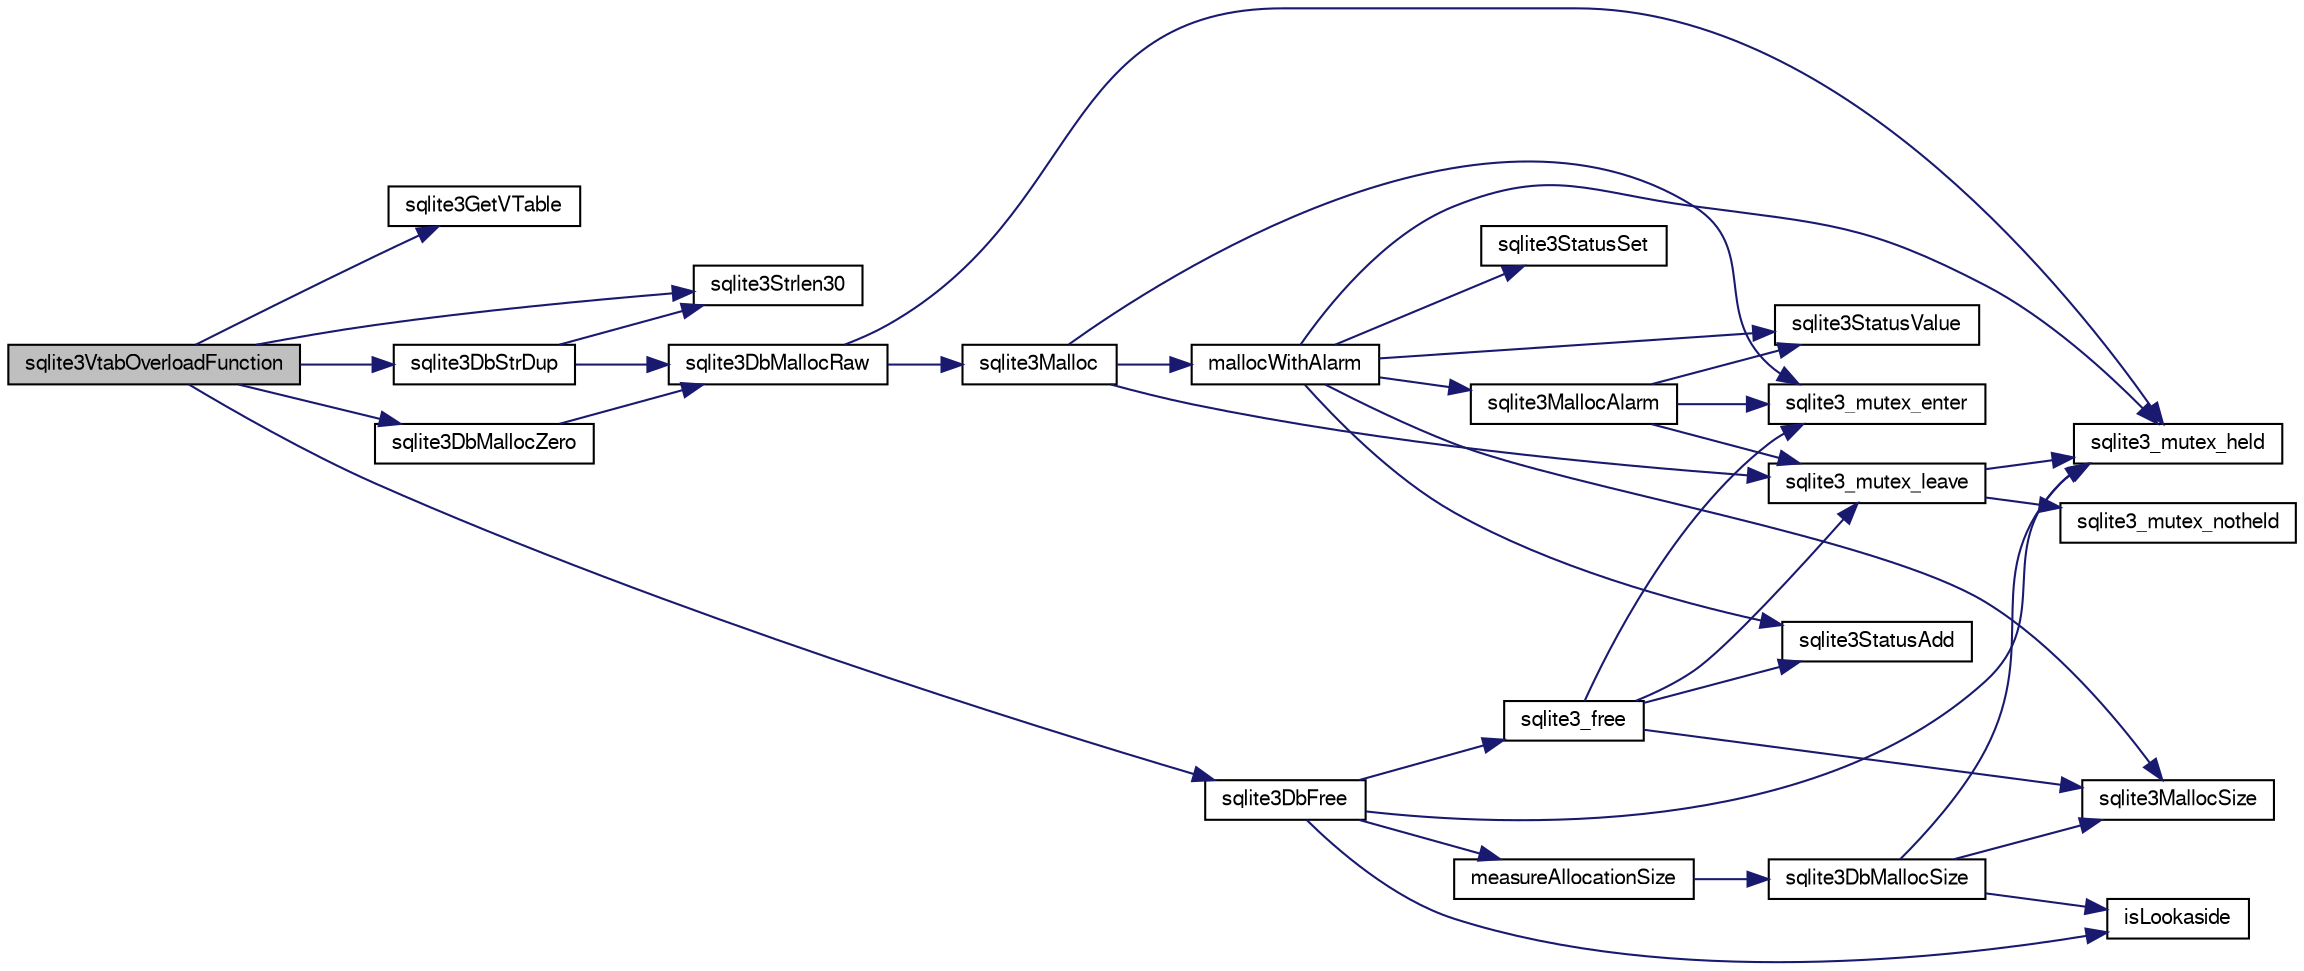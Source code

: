 digraph "sqlite3VtabOverloadFunction"
{
  edge [fontname="FreeSans",fontsize="10",labelfontname="FreeSans",labelfontsize="10"];
  node [fontname="FreeSans",fontsize="10",shape=record];
  rankdir="LR";
  Node805216 [label="sqlite3VtabOverloadFunction",height=0.2,width=0.4,color="black", fillcolor="grey75", style="filled", fontcolor="black"];
  Node805216 -> Node805217 [color="midnightblue",fontsize="10",style="solid",fontname="FreeSans"];
  Node805217 [label="sqlite3GetVTable",height=0.2,width=0.4,color="black", fillcolor="white", style="filled",URL="$sqlite3_8c.html#a85465ef27057193295e321f0caf488ed"];
  Node805216 -> Node805218 [color="midnightblue",fontsize="10",style="solid",fontname="FreeSans"];
  Node805218 [label="sqlite3DbStrDup",height=0.2,width=0.4,color="black", fillcolor="white", style="filled",URL="$sqlite3_8c.html#a0ec4772ee6de7316ecd1e6cabb1beeef"];
  Node805218 -> Node805219 [color="midnightblue",fontsize="10",style="solid",fontname="FreeSans"];
  Node805219 [label="sqlite3Strlen30",height=0.2,width=0.4,color="black", fillcolor="white", style="filled",URL="$sqlite3_8c.html#a3dcd80ba41f1a308193dee74857b62a7"];
  Node805218 -> Node805220 [color="midnightblue",fontsize="10",style="solid",fontname="FreeSans"];
  Node805220 [label="sqlite3DbMallocRaw",height=0.2,width=0.4,color="black", fillcolor="white", style="filled",URL="$sqlite3_8c.html#abbe8be0cf7175e11ddc3e2218fad924e"];
  Node805220 -> Node805221 [color="midnightblue",fontsize="10",style="solid",fontname="FreeSans"];
  Node805221 [label="sqlite3_mutex_held",height=0.2,width=0.4,color="black", fillcolor="white", style="filled",URL="$sqlite3_8c.html#acf77da68932b6bc163c5e68547ecc3e7"];
  Node805220 -> Node805222 [color="midnightblue",fontsize="10",style="solid",fontname="FreeSans"];
  Node805222 [label="sqlite3Malloc",height=0.2,width=0.4,color="black", fillcolor="white", style="filled",URL="$sqlite3_8c.html#a361a2eaa846b1885f123abe46f5d8b2b"];
  Node805222 -> Node805223 [color="midnightblue",fontsize="10",style="solid",fontname="FreeSans"];
  Node805223 [label="sqlite3_mutex_enter",height=0.2,width=0.4,color="black", fillcolor="white", style="filled",URL="$sqlite3_8c.html#a1c12cde690bd89f104de5cbad12a6bf5"];
  Node805222 -> Node805224 [color="midnightblue",fontsize="10",style="solid",fontname="FreeSans"];
  Node805224 [label="mallocWithAlarm",height=0.2,width=0.4,color="black", fillcolor="white", style="filled",URL="$sqlite3_8c.html#ab070d5cf8e48ec8a6a43cf025d48598b"];
  Node805224 -> Node805221 [color="midnightblue",fontsize="10",style="solid",fontname="FreeSans"];
  Node805224 -> Node805225 [color="midnightblue",fontsize="10",style="solid",fontname="FreeSans"];
  Node805225 [label="sqlite3StatusSet",height=0.2,width=0.4,color="black", fillcolor="white", style="filled",URL="$sqlite3_8c.html#afec7586c01fcb5ea17dc9d7725a589d9"];
  Node805224 -> Node805226 [color="midnightblue",fontsize="10",style="solid",fontname="FreeSans"];
  Node805226 [label="sqlite3StatusValue",height=0.2,width=0.4,color="black", fillcolor="white", style="filled",URL="$sqlite3_8c.html#a30b8ac296c6e200c1fa57708d52c6ef6"];
  Node805224 -> Node805227 [color="midnightblue",fontsize="10",style="solid",fontname="FreeSans"];
  Node805227 [label="sqlite3MallocAlarm",height=0.2,width=0.4,color="black", fillcolor="white", style="filled",URL="$sqlite3_8c.html#ada66988e8471d1198f3219c062377508"];
  Node805227 -> Node805226 [color="midnightblue",fontsize="10",style="solid",fontname="FreeSans"];
  Node805227 -> Node805228 [color="midnightblue",fontsize="10",style="solid",fontname="FreeSans"];
  Node805228 [label="sqlite3_mutex_leave",height=0.2,width=0.4,color="black", fillcolor="white", style="filled",URL="$sqlite3_8c.html#a5838d235601dbd3c1fa993555c6bcc93"];
  Node805228 -> Node805221 [color="midnightblue",fontsize="10",style="solid",fontname="FreeSans"];
  Node805228 -> Node805229 [color="midnightblue",fontsize="10",style="solid",fontname="FreeSans"];
  Node805229 [label="sqlite3_mutex_notheld",height=0.2,width=0.4,color="black", fillcolor="white", style="filled",URL="$sqlite3_8c.html#a83967c837c1c000d3b5adcfaa688f5dc"];
  Node805227 -> Node805223 [color="midnightblue",fontsize="10",style="solid",fontname="FreeSans"];
  Node805224 -> Node805230 [color="midnightblue",fontsize="10",style="solid",fontname="FreeSans"];
  Node805230 [label="sqlite3MallocSize",height=0.2,width=0.4,color="black", fillcolor="white", style="filled",URL="$sqlite3_8c.html#acf5d2a5f35270bafb050bd2def576955"];
  Node805224 -> Node805231 [color="midnightblue",fontsize="10",style="solid",fontname="FreeSans"];
  Node805231 [label="sqlite3StatusAdd",height=0.2,width=0.4,color="black", fillcolor="white", style="filled",URL="$sqlite3_8c.html#afa029f93586aeab4cc85360905dae9cd"];
  Node805222 -> Node805228 [color="midnightblue",fontsize="10",style="solid",fontname="FreeSans"];
  Node805216 -> Node805232 [color="midnightblue",fontsize="10",style="solid",fontname="FreeSans"];
  Node805232 [label="sqlite3DbFree",height=0.2,width=0.4,color="black", fillcolor="white", style="filled",URL="$sqlite3_8c.html#ac70ab821a6607b4a1b909582dc37a069"];
  Node805232 -> Node805221 [color="midnightblue",fontsize="10",style="solid",fontname="FreeSans"];
  Node805232 -> Node805233 [color="midnightblue",fontsize="10",style="solid",fontname="FreeSans"];
  Node805233 [label="measureAllocationSize",height=0.2,width=0.4,color="black", fillcolor="white", style="filled",URL="$sqlite3_8c.html#a45731e644a22fdb756e2b6337224217a"];
  Node805233 -> Node805234 [color="midnightblue",fontsize="10",style="solid",fontname="FreeSans"];
  Node805234 [label="sqlite3DbMallocSize",height=0.2,width=0.4,color="black", fillcolor="white", style="filled",URL="$sqlite3_8c.html#aa397e5a8a03495203a0767abf0a71f86"];
  Node805234 -> Node805230 [color="midnightblue",fontsize="10",style="solid",fontname="FreeSans"];
  Node805234 -> Node805221 [color="midnightblue",fontsize="10",style="solid",fontname="FreeSans"];
  Node805234 -> Node805235 [color="midnightblue",fontsize="10",style="solid",fontname="FreeSans"];
  Node805235 [label="isLookaside",height=0.2,width=0.4,color="black", fillcolor="white", style="filled",URL="$sqlite3_8c.html#a770fa05ff9717b75e16f4d968a77b897"];
  Node805232 -> Node805235 [color="midnightblue",fontsize="10",style="solid",fontname="FreeSans"];
  Node805232 -> Node805236 [color="midnightblue",fontsize="10",style="solid",fontname="FreeSans"];
  Node805236 [label="sqlite3_free",height=0.2,width=0.4,color="black", fillcolor="white", style="filled",URL="$sqlite3_8c.html#a6552349e36a8a691af5487999ab09519"];
  Node805236 -> Node805223 [color="midnightblue",fontsize="10",style="solid",fontname="FreeSans"];
  Node805236 -> Node805231 [color="midnightblue",fontsize="10",style="solid",fontname="FreeSans"];
  Node805236 -> Node805230 [color="midnightblue",fontsize="10",style="solid",fontname="FreeSans"];
  Node805236 -> Node805228 [color="midnightblue",fontsize="10",style="solid",fontname="FreeSans"];
  Node805216 -> Node805237 [color="midnightblue",fontsize="10",style="solid",fontname="FreeSans"];
  Node805237 [label="sqlite3DbMallocZero",height=0.2,width=0.4,color="black", fillcolor="white", style="filled",URL="$sqlite3_8c.html#a49cfebac9d6067a03442c92af73f33e4"];
  Node805237 -> Node805220 [color="midnightblue",fontsize="10",style="solid",fontname="FreeSans"];
  Node805216 -> Node805219 [color="midnightblue",fontsize="10",style="solid",fontname="FreeSans"];
}
